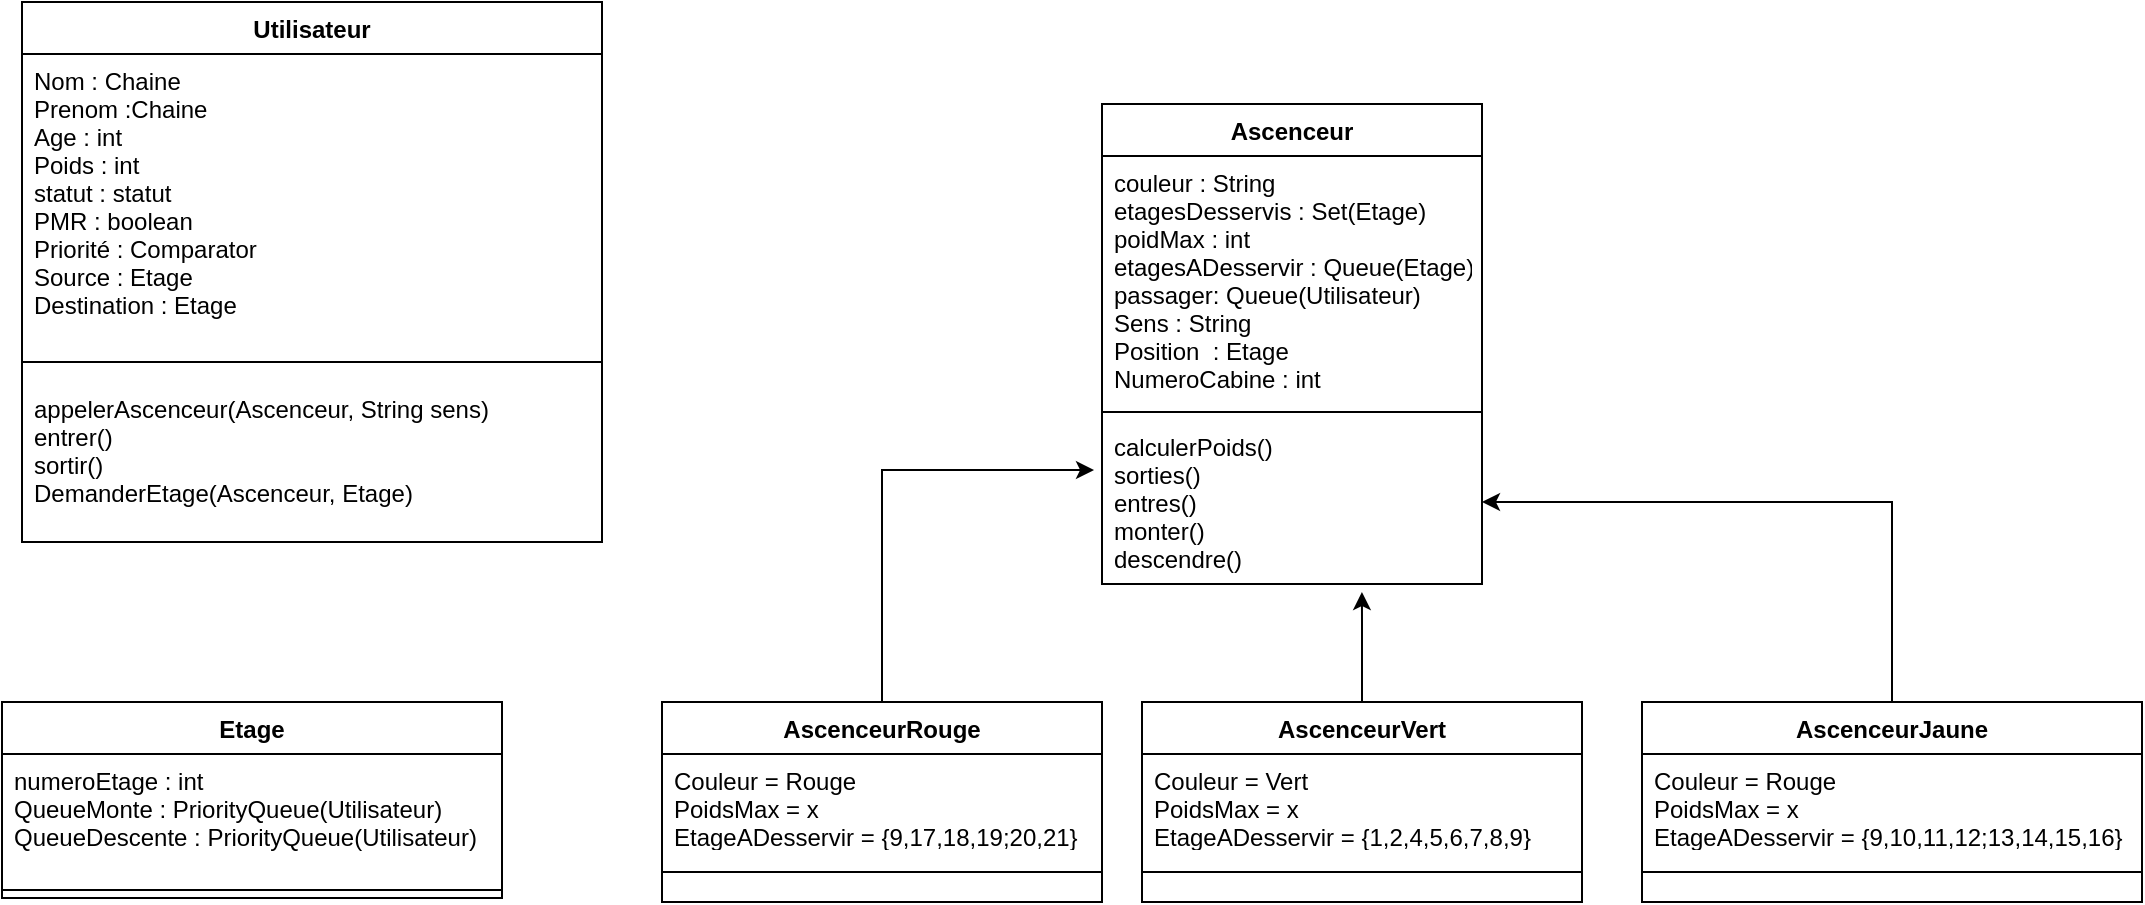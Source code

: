 <mxfile version="12.2.0" type="github" pages="1">
  <diagram name="Page-1" id="929967ad-93f9-6ef4-fab6-5d389245f69c">
    <mxGraphModel dx="1168" dy="725" grid="1" gridSize="10" guides="1" tooltips="1" connect="1" arrows="1" fold="1" page="1" pageScale="1.5" pageWidth="1169" pageHeight="826" background="none" math="0" shadow="0">
      <root>
        <mxCell id="0" style=";html=1;"/>
        <mxCell id="1" style=";html=1;" parent="0"/>
        <mxCell id="R7YGYTRPfJBUuW-QX1SR-2" value="Utilisateur" style="swimlane;fontStyle=1;align=center;verticalAlign=top;childLayout=stackLayout;horizontal=1;startSize=26;horizontalStack=0;resizeParent=1;resizeParentMax=0;resizeLast=0;collapsible=1;marginBottom=0;" parent="1" vertex="1">
          <mxGeometry x="130" y="210" width="290" height="270" as="geometry"/>
        </mxCell>
        <mxCell id="R7YGYTRPfJBUuW-QX1SR-3" value="Nom : Chaine&#xa;Prenom :Chaine&#xa;Age : int&#xa;Poids : int&#xa;statut : statut&#xa;PMR : boolean&#xa;Priorité : Comparator&#xa;Source : Etage&#xa;Destination : Etage&#xa;&#xa;" style="text;strokeColor=none;fillColor=none;align=left;verticalAlign=top;spacingLeft=4;spacingRight=4;overflow=hidden;rotatable=0;points=[[0,0.5],[1,0.5]];portConstraint=eastwest;" parent="R7YGYTRPfJBUuW-QX1SR-2" vertex="1">
          <mxGeometry y="26" width="290" height="144" as="geometry"/>
        </mxCell>
        <mxCell id="R7YGYTRPfJBUuW-QX1SR-4" value="" style="line;strokeWidth=1;fillColor=none;align=left;verticalAlign=middle;spacingTop=-1;spacingLeft=3;spacingRight=3;rotatable=0;labelPosition=right;points=[];portConstraint=eastwest;" parent="R7YGYTRPfJBUuW-QX1SR-2" vertex="1">
          <mxGeometry y="170" width="290" height="20" as="geometry"/>
        </mxCell>
        <mxCell id="R7YGYTRPfJBUuW-QX1SR-5" value="appelerAscenceur(Ascenceur, String sens)&#xa;entrer()&#xa;sortir()&#xa;DemanderEtage(Ascenceur, Etage)&#xa;&#xa;" style="text;strokeColor=none;fillColor=none;align=left;verticalAlign=top;spacingLeft=4;spacingRight=4;overflow=hidden;rotatable=0;points=[[0,0.5],[1,0.5]];portConstraint=eastwest;" parent="R7YGYTRPfJBUuW-QX1SR-2" vertex="1">
          <mxGeometry y="190" width="290" height="80" as="geometry"/>
        </mxCell>
        <mxCell id="R7YGYTRPfJBUuW-QX1SR-18" value="Ascenceur" style="swimlane;fontStyle=1;align=center;verticalAlign=top;childLayout=stackLayout;horizontal=1;startSize=26;horizontalStack=0;resizeParent=1;resizeParentMax=0;resizeLast=0;collapsible=1;marginBottom=0;" parent="1" vertex="1">
          <mxGeometry x="670" y="261" width="190" height="240" as="geometry"/>
        </mxCell>
        <mxCell id="R7YGYTRPfJBUuW-QX1SR-19" value="couleur : String&#xa;etagesDesservis : Set(Etage)&#xa;poidMax : int&#xa;etagesADesservir : Queue(Etage)&#xa;passager: Queue(Utilisateur)&#xa;Sens : String&#xa;Position  : Etage&#xa;NumeroCabine : int&#xa;&#xa;&#xa;" style="text;strokeColor=none;fillColor=none;align=left;verticalAlign=top;spacingLeft=4;spacingRight=4;overflow=hidden;rotatable=0;points=[[0,0.5],[1,0.5]];portConstraint=eastwest;" parent="R7YGYTRPfJBUuW-QX1SR-18" vertex="1">
          <mxGeometry y="26" width="190" height="124" as="geometry"/>
        </mxCell>
        <mxCell id="R7YGYTRPfJBUuW-QX1SR-20" value="" style="line;strokeWidth=1;fillColor=none;align=left;verticalAlign=middle;spacingTop=-1;spacingLeft=3;spacingRight=3;rotatable=0;labelPosition=right;points=[];portConstraint=eastwest;" parent="R7YGYTRPfJBUuW-QX1SR-18" vertex="1">
          <mxGeometry y="150" width="190" height="8" as="geometry"/>
        </mxCell>
        <mxCell id="R7YGYTRPfJBUuW-QX1SR-21" value="calculerPoids()&#xa;sorties()&#xa;entres()&#xa;monter()&#xa;descendre()&#xa;" style="text;strokeColor=none;fillColor=none;align=left;verticalAlign=top;spacingLeft=4;spacingRight=4;overflow=hidden;rotatable=0;points=[[0,0.5],[1,0.5]];portConstraint=eastwest;" parent="R7YGYTRPfJBUuW-QX1SR-18" vertex="1">
          <mxGeometry y="158" width="190" height="82" as="geometry"/>
        </mxCell>
        <mxCell id="R7YGYTRPfJBUuW-QX1SR-51" style="edgeStyle=orthogonalEdgeStyle;rounded=0;orthogonalLoop=1;jettySize=auto;html=1;entryX=0.684;entryY=1.049;entryDx=0;entryDy=0;entryPerimeter=0;" parent="1" source="R7YGYTRPfJBUuW-QX1SR-40" target="R7YGYTRPfJBUuW-QX1SR-21" edge="1">
          <mxGeometry relative="1" as="geometry">
            <Array as="points">
              <mxPoint x="800" y="520"/>
              <mxPoint x="800" y="520"/>
            </Array>
          </mxGeometry>
        </mxCell>
        <mxCell id="R7YGYTRPfJBUuW-QX1SR-40" value="AscenceurVert" style="swimlane;fontStyle=1;align=center;verticalAlign=top;childLayout=stackLayout;horizontal=1;startSize=26;horizontalStack=0;resizeParent=1;resizeParentMax=0;resizeLast=0;collapsible=1;marginBottom=0;" parent="1" vertex="1">
          <mxGeometry x="690" y="560" width="220" height="100" as="geometry"/>
        </mxCell>
        <mxCell id="R7YGYTRPfJBUuW-QX1SR-41" value="Couleur = Vert&#xa;PoidsMax = x&#xa;EtageADesservir = {1,2,4,5,6,7,8,9}&#xa;&#xa;" style="text;strokeColor=none;fillColor=none;align=left;verticalAlign=top;spacingLeft=4;spacingRight=4;overflow=hidden;rotatable=0;points=[[0,0.5],[1,0.5]];portConstraint=eastwest;" parent="R7YGYTRPfJBUuW-QX1SR-40" vertex="1">
          <mxGeometry y="26" width="220" height="44" as="geometry"/>
        </mxCell>
        <mxCell id="R7YGYTRPfJBUuW-QX1SR-42" value="" style="line;strokeWidth=1;fillColor=none;align=left;verticalAlign=middle;spacingTop=-1;spacingLeft=3;spacingRight=3;rotatable=0;labelPosition=right;points=[];portConstraint=eastwest;" parent="R7YGYTRPfJBUuW-QX1SR-40" vertex="1">
          <mxGeometry y="70" width="220" height="30" as="geometry"/>
        </mxCell>
        <mxCell id="R7YGYTRPfJBUuW-QX1SR-52" style="edgeStyle=orthogonalEdgeStyle;rounded=0;orthogonalLoop=1;jettySize=auto;html=1;entryX=-0.021;entryY=0.305;entryDx=0;entryDy=0;entryPerimeter=0;" parent="1" source="R7YGYTRPfJBUuW-QX1SR-44" target="R7YGYTRPfJBUuW-QX1SR-21" edge="1">
          <mxGeometry relative="1" as="geometry"/>
        </mxCell>
        <mxCell id="R7YGYTRPfJBUuW-QX1SR-44" value="AscenceurRouge" style="swimlane;fontStyle=1;align=center;verticalAlign=top;childLayout=stackLayout;horizontal=1;startSize=26;horizontalStack=0;resizeParent=1;resizeParentMax=0;resizeLast=0;collapsible=1;marginBottom=0;" parent="1" vertex="1">
          <mxGeometry x="450" y="560" width="220" height="100" as="geometry">
            <mxRectangle x="450" y="560" width="130" height="26" as="alternateBounds"/>
          </mxGeometry>
        </mxCell>
        <mxCell id="R7YGYTRPfJBUuW-QX1SR-45" value="Couleur = Rouge&#xa;PoidsMax = x&#xa;EtageADesservir = {9,17,18,19;20,21}&#xa;&#xa;" style="text;strokeColor=none;fillColor=none;align=left;verticalAlign=top;spacingLeft=4;spacingRight=4;overflow=hidden;rotatable=0;points=[[0,0.5],[1,0.5]];portConstraint=eastwest;" parent="R7YGYTRPfJBUuW-QX1SR-44" vertex="1">
          <mxGeometry y="26" width="220" height="44" as="geometry"/>
        </mxCell>
        <mxCell id="R7YGYTRPfJBUuW-QX1SR-46" value="" style="line;strokeWidth=1;fillColor=none;align=left;verticalAlign=middle;spacingTop=-1;spacingLeft=3;spacingRight=3;rotatable=0;labelPosition=right;points=[];portConstraint=eastwest;" parent="R7YGYTRPfJBUuW-QX1SR-44" vertex="1">
          <mxGeometry y="70" width="220" height="30" as="geometry"/>
        </mxCell>
        <mxCell id="R7YGYTRPfJBUuW-QX1SR-50" style="edgeStyle=orthogonalEdgeStyle;rounded=0;orthogonalLoop=1;jettySize=auto;html=1;entryX=1;entryY=0.5;entryDx=0;entryDy=0;" parent="1" source="R7YGYTRPfJBUuW-QX1SR-47" target="R7YGYTRPfJBUuW-QX1SR-21" edge="1">
          <mxGeometry relative="1" as="geometry"/>
        </mxCell>
        <mxCell id="R7YGYTRPfJBUuW-QX1SR-47" value="AscenceurJaune" style="swimlane;fontStyle=1;align=center;verticalAlign=top;childLayout=stackLayout;horizontal=1;startSize=26;horizontalStack=0;resizeParent=1;resizeParentMax=0;resizeLast=0;collapsible=1;marginBottom=0;" parent="1" vertex="1">
          <mxGeometry x="940" y="560" width="250" height="100" as="geometry"/>
        </mxCell>
        <mxCell id="R7YGYTRPfJBUuW-QX1SR-48" value="Couleur = Rouge&#xa;PoidsMax = x&#xa;EtageADesservir = {9,10,11,12;13,14,15,16}&#xa;&#xa;" style="text;strokeColor=none;fillColor=none;align=left;verticalAlign=top;spacingLeft=4;spacingRight=4;overflow=hidden;rotatable=0;points=[[0,0.5],[1,0.5]];portConstraint=eastwest;" parent="R7YGYTRPfJBUuW-QX1SR-47" vertex="1">
          <mxGeometry y="26" width="250" height="44" as="geometry"/>
        </mxCell>
        <mxCell id="R7YGYTRPfJBUuW-QX1SR-49" value="" style="line;strokeWidth=1;fillColor=none;align=left;verticalAlign=middle;spacingTop=-1;spacingLeft=3;spacingRight=3;rotatable=0;labelPosition=right;points=[];portConstraint=eastwest;" parent="R7YGYTRPfJBUuW-QX1SR-47" vertex="1">
          <mxGeometry y="70" width="250" height="30" as="geometry"/>
        </mxCell>
        <mxCell id="HsLlScuj0kqrjAnPasCE-12" value="Etage" style="swimlane;fontStyle=1;align=center;verticalAlign=top;childLayout=stackLayout;horizontal=1;startSize=26;horizontalStack=0;resizeParent=1;resizeParentMax=0;resizeLast=0;collapsible=1;marginBottom=0;" vertex="1" parent="1">
          <mxGeometry x="120" y="560" width="250" height="98" as="geometry"/>
        </mxCell>
        <mxCell id="HsLlScuj0kqrjAnPasCE-13" value="numeroEtage : int&#xa;QueueMonte : PriorityQueue(Utilisateur)&#xa;QueueDescente : PriorityQueue(Utilisateur)&#xa;" style="text;strokeColor=none;fillColor=none;align=left;verticalAlign=top;spacingLeft=4;spacingRight=4;overflow=hidden;rotatable=0;points=[[0,0.5],[1,0.5]];portConstraint=eastwest;" vertex="1" parent="HsLlScuj0kqrjAnPasCE-12">
          <mxGeometry y="26" width="250" height="64" as="geometry"/>
        </mxCell>
        <mxCell id="HsLlScuj0kqrjAnPasCE-14" value="" style="line;strokeWidth=1;fillColor=none;align=left;verticalAlign=middle;spacingTop=-1;spacingLeft=3;spacingRight=3;rotatable=0;labelPosition=right;points=[];portConstraint=eastwest;" vertex="1" parent="HsLlScuj0kqrjAnPasCE-12">
          <mxGeometry y="90" width="250" height="8" as="geometry"/>
        </mxCell>
      </root>
    </mxGraphModel>
  </diagram>
</mxfile>
